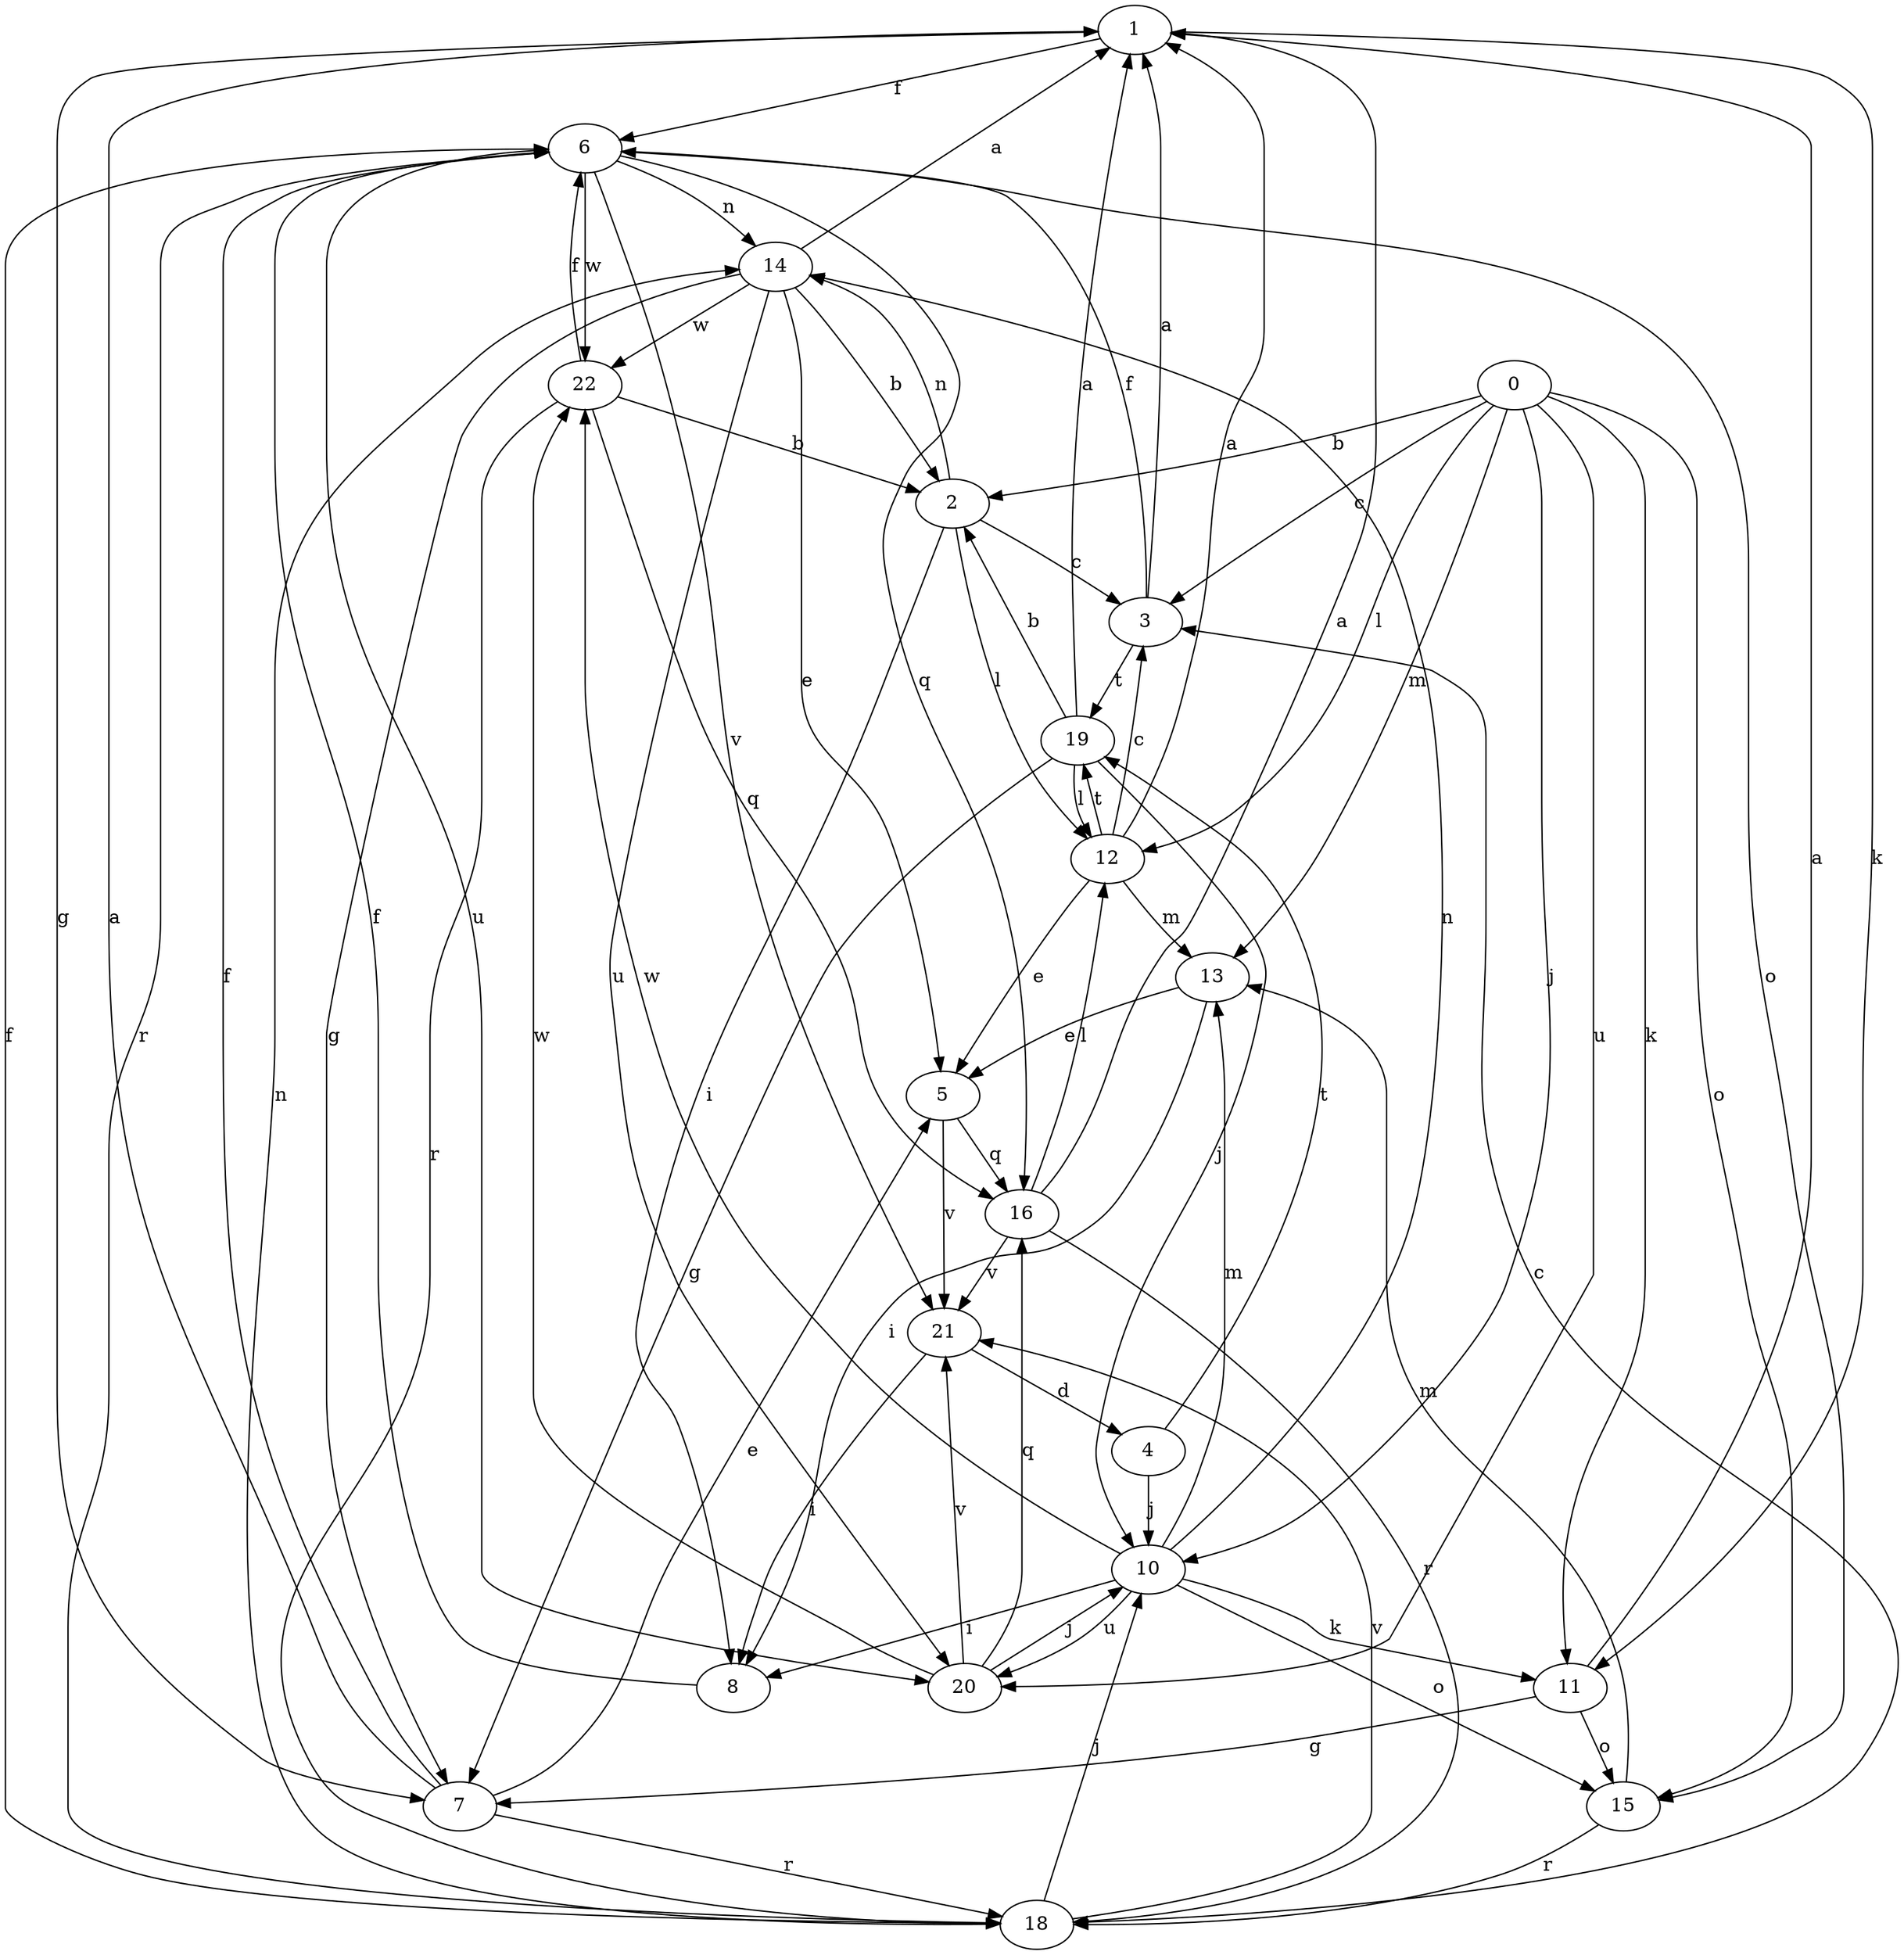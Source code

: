 strict digraph  {
1;
2;
3;
4;
5;
6;
7;
8;
10;
11;
12;
0;
13;
14;
15;
16;
18;
19;
20;
21;
22;
1 -> 6  [label=f];
1 -> 7  [label=g];
1 -> 11  [label=k];
2 -> 3  [label=c];
2 -> 8  [label=i];
2 -> 12  [label=l];
2 -> 14  [label=n];
3 -> 1  [label=a];
3 -> 6  [label=f];
3 -> 19  [label=t];
4 -> 10  [label=j];
4 -> 19  [label=t];
5 -> 16  [label=q];
5 -> 21  [label=v];
6 -> 14  [label=n];
6 -> 15  [label=o];
6 -> 16  [label=q];
6 -> 18  [label=r];
6 -> 20  [label=u];
6 -> 21  [label=v];
6 -> 22  [label=w];
7 -> 1  [label=a];
7 -> 5  [label=e];
7 -> 6  [label=f];
7 -> 18  [label=r];
8 -> 6  [label=f];
10 -> 8  [label=i];
10 -> 11  [label=k];
10 -> 13  [label=m];
10 -> 14  [label=n];
10 -> 15  [label=o];
10 -> 20  [label=u];
10 -> 22  [label=w];
11 -> 1  [label=a];
11 -> 7  [label=g];
11 -> 15  [label=o];
12 -> 1  [label=a];
12 -> 3  [label=c];
12 -> 5  [label=e];
12 -> 13  [label=m];
12 -> 19  [label=t];
0 -> 2  [label=b];
0 -> 3  [label=c];
0 -> 10  [label=j];
0 -> 11  [label=k];
0 -> 12  [label=l];
0 -> 13  [label=m];
0 -> 15  [label=o];
0 -> 20  [label=u];
13 -> 5  [label=e];
13 -> 8  [label=i];
14 -> 1  [label=a];
14 -> 2  [label=b];
14 -> 5  [label=e];
14 -> 7  [label=g];
14 -> 20  [label=u];
14 -> 22  [label=w];
15 -> 13  [label=m];
15 -> 18  [label=r];
16 -> 1  [label=a];
16 -> 12  [label=l];
16 -> 18  [label=r];
16 -> 21  [label=v];
18 -> 3  [label=c];
18 -> 6  [label=f];
18 -> 10  [label=j];
18 -> 14  [label=n];
18 -> 21  [label=v];
19 -> 1  [label=a];
19 -> 2  [label=b];
19 -> 7  [label=g];
19 -> 10  [label=j];
19 -> 12  [label=l];
20 -> 10  [label=j];
20 -> 16  [label=q];
20 -> 21  [label=v];
20 -> 22  [label=w];
21 -> 4  [label=d];
21 -> 8  [label=i];
22 -> 2  [label=b];
22 -> 6  [label=f];
22 -> 16  [label=q];
22 -> 18  [label=r];
}
